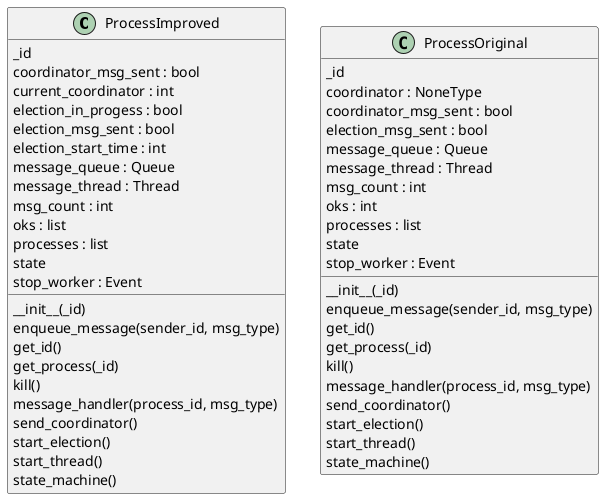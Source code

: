 @startuml classes
set namespaceSeparator none
class "ProcessImproved" as src.bully_improved.ProcessImproved {
  _id
  coordinator_msg_sent : bool
  current_coordinator : int
  election_in_progess : bool
  election_msg_sent : bool
  election_start_time : int
  message_queue : Queue
  message_thread : Thread
  msg_count : int
  oks : list
  processes : list
  state
  stop_worker : Event
  __init__(_id)
  enqueue_message(sender_id, msg_type)
  get_id()
  get_process(_id)
  kill()
  message_handler(process_id, msg_type)
  send_coordinator()
  start_election()
  start_thread()
  state_machine()
}
class "ProcessOriginal" as src.bully_orginal.ProcessOriginal {
  _id
  coordinator : NoneType
  coordinator_msg_sent : bool
  election_msg_sent : bool
  message_queue : Queue
  message_thread : Thread
  msg_count : int
  oks : int
  processes : list
  state
  stop_worker : Event
  __init__(_id)
  enqueue_message(sender_id, msg_type)
  get_id()
  get_process(_id)
  kill()
  message_handler(process_id, msg_type)
  send_coordinator()
  start_election()
  start_thread()
  state_machine()
}
@enduml
